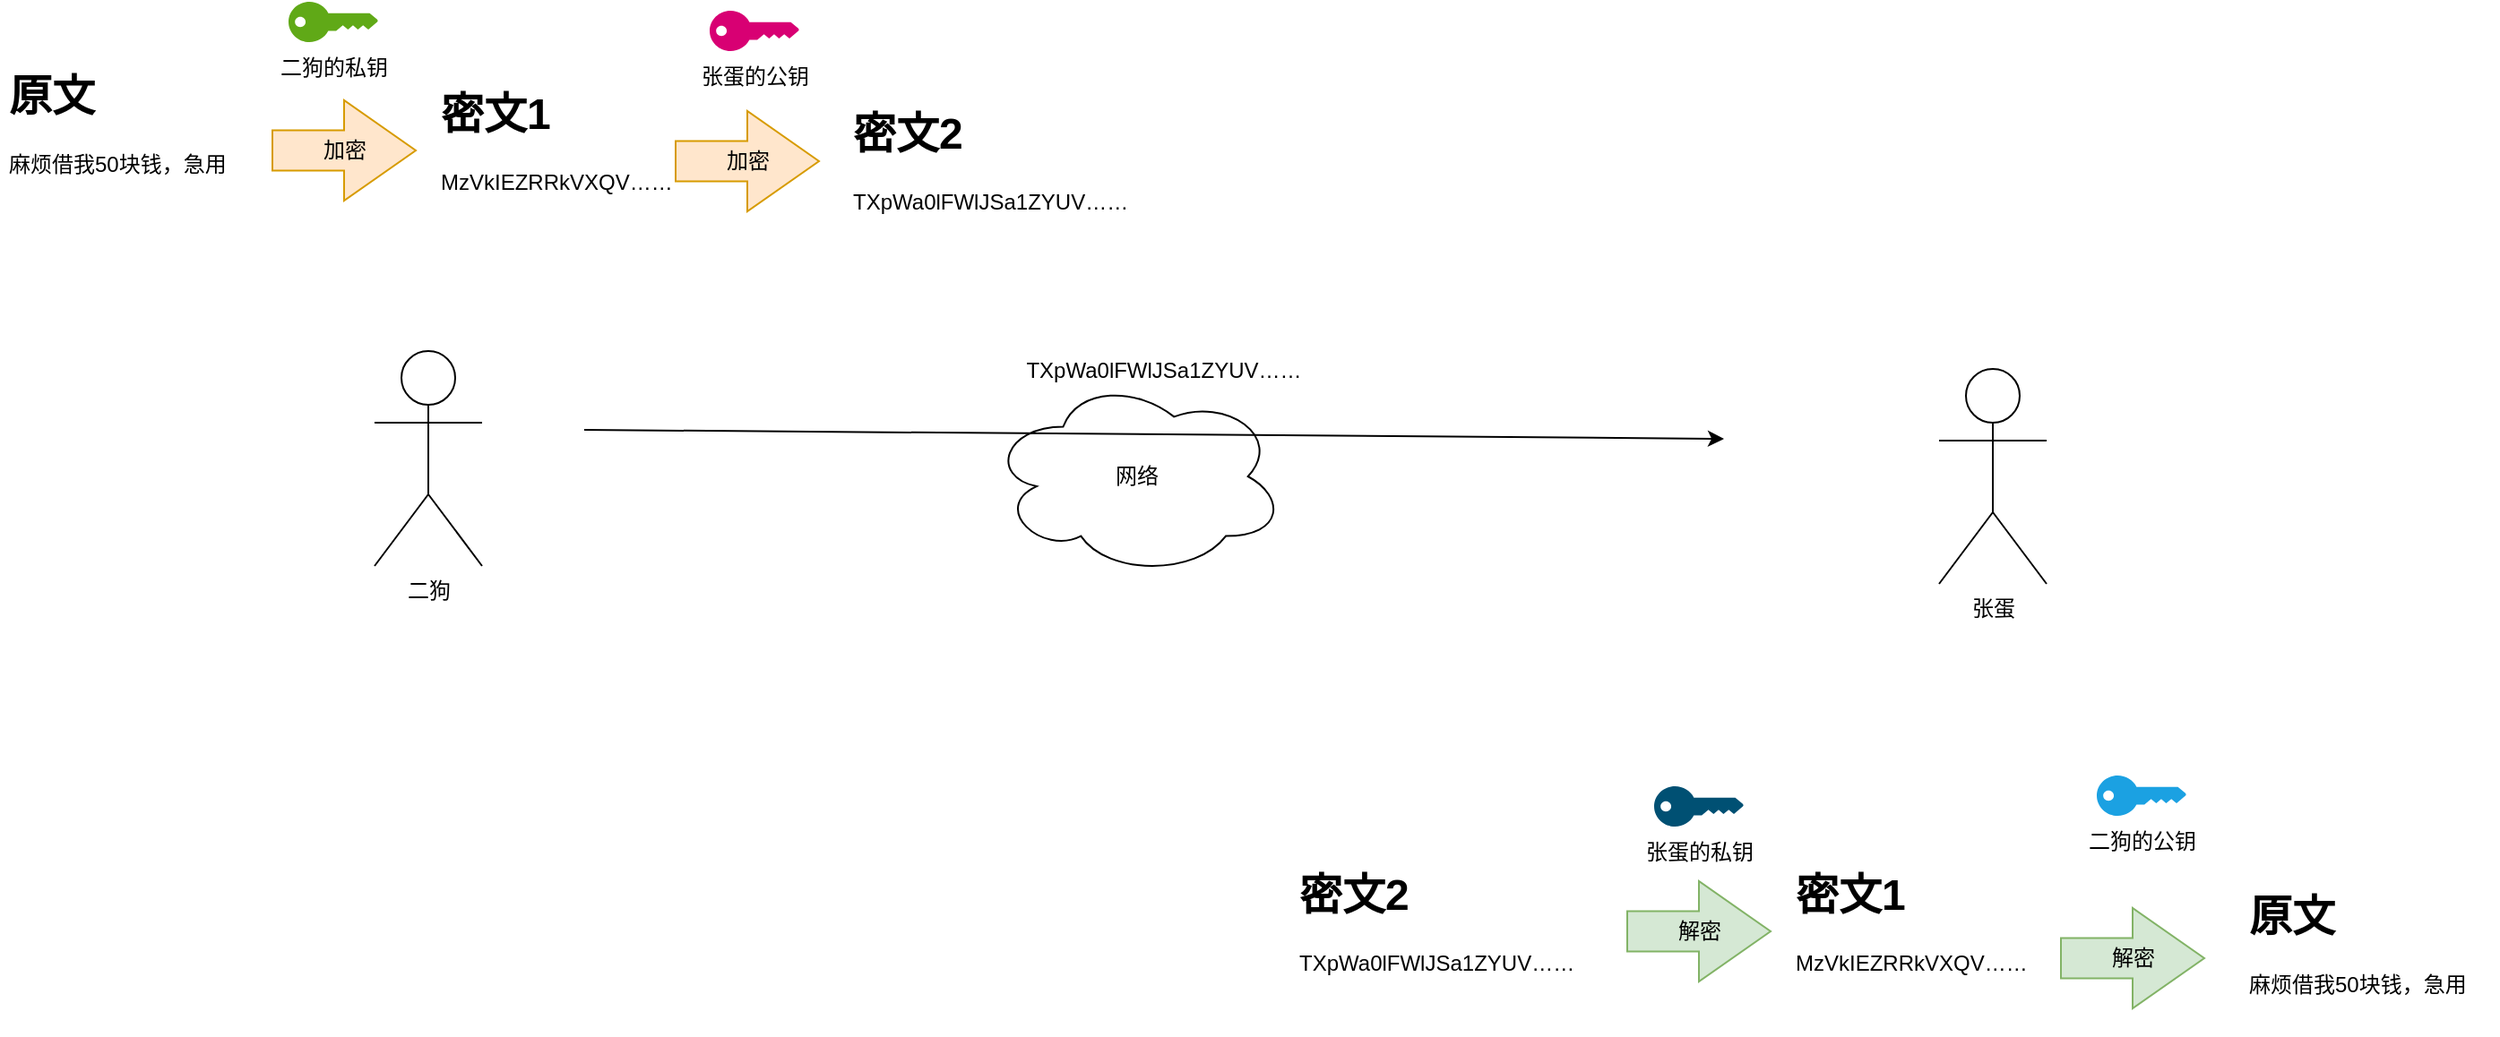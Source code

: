 <mxfile version="14.6.13" type="device"><diagram id="WeR1HejBkZmJ74gX768Q" name="第 1 页"><mxGraphModel dx="1527" dy="967" grid="0" gridSize="10" guides="1" tooltips="1" connect="1" arrows="1" fold="1" page="0" pageScale="1" pageWidth="827" pageHeight="1169" math="0" shadow="0"><root><mxCell id="0"/><mxCell id="1" parent="0"/><mxCell id="A0SJ4pFLdeGiKwQQ1cZg-1" value="张蛋" style="shape=umlActor;verticalLabelPosition=bottom;verticalAlign=top;html=1;outlineConnect=0;" parent="1" vertex="1"><mxGeometry x="1291" y="534" width="60" height="120" as="geometry"/></mxCell><mxCell id="A0SJ4pFLdeGiKwQQ1cZg-3" value="二狗" style="shape=umlActor;verticalLabelPosition=bottom;verticalAlign=top;html=1;outlineConnect=0;" parent="1" vertex="1"><mxGeometry x="418" y="524" width="60" height="120" as="geometry"/></mxCell><mxCell id="sydz7L7CQBzQm1Pxrb1v-2" value="二狗的私钥" style="points=[[0,0.5,0],[0.24,0,0],[0.5,0.28,0],[0.995,0.475,0],[0.5,0.72,0],[0.24,1,0]];verticalLabelPosition=bottom;html=1;verticalAlign=top;aspect=fixed;align=center;pointerEvents=1;shape=mxgraph.cisco19.key;fillColor=#60a917;strokeColor=#2D7600;" parent="1" vertex="1"><mxGeometry x="370" y="329" width="50" height="22.5" as="geometry"/></mxCell><mxCell id="sydz7L7CQBzQm1Pxrb1v-4" value="张蛋的私钥" style="points=[[0,0.5,0],[0.24,0,0],[0.5,0.28,0],[0.995,0.475,0],[0.5,0.72,0],[0.24,1,0]];verticalLabelPosition=bottom;html=1;verticalAlign=top;aspect=fixed;align=center;pointerEvents=1;shape=mxgraph.cisco19.key;fillColor=#005073;strokeColor=none;" parent="1" vertex="1"><mxGeometry x="1132" y="767" width="50" height="22.5" as="geometry"/></mxCell><mxCell id="ZOGdEhA6cFzDdCFdUNOd-1" value="张蛋的公钥" style="points=[[0,0.5,0],[0.24,0,0],[0.5,0.28,0],[0.995,0.475,0],[0.5,0.72,0],[0.24,1,0]];verticalLabelPosition=bottom;html=1;verticalAlign=top;aspect=fixed;align=center;pointerEvents=1;shape=mxgraph.cisco19.key;fillColor=#d80073;strokeColor=#A50040;" parent="1" vertex="1"><mxGeometry x="605" y="334" width="50" height="22.5" as="geometry"/></mxCell><mxCell id="ZOGdEhA6cFzDdCFdUNOd-2" value="二狗的公钥" style="points=[[0,0.5,0],[0.24,0,0],[0.5,0.28,0],[0.995,0.475,0],[0.5,0.72,0],[0.24,1,0]];verticalLabelPosition=bottom;html=1;verticalAlign=top;aspect=fixed;align=center;pointerEvents=1;shape=mxgraph.cisco19.key;fillColor=#1ba1e2;strokeColor=#006EAF;" parent="1" vertex="1"><mxGeometry x="1379" y="761" width="50" height="22.5" as="geometry"/></mxCell><mxCell id="cDE8J4u0ywNg2I81y4bi-1" value="&lt;h1&gt;原文&lt;/h1&gt;&lt;p&gt;&lt;span style=&quot;text-align: center&quot;&gt;麻烦借我50块钱，急用&lt;/span&gt;&lt;br&gt;&lt;/p&gt;" style="text;html=1;strokeColor=none;fillColor=none;spacing=5;spacingTop=-20;whiteSpace=wrap;overflow=hidden;rounded=0;" parent="1" vertex="1"><mxGeometry x="209" y="362" width="144" height="86" as="geometry"/></mxCell><mxCell id="cDE8J4u0ywNg2I81y4bi-3" value="加密" style="html=1;shadow=0;dashed=0;align=center;verticalAlign=middle;shape=mxgraph.arrows2.arrow;dy=0.6;dx=40;notch=0;fillColor=#ffe6cc;strokeColor=#d79b00;" parent="1" vertex="1"><mxGeometry x="361" y="384" width="80" height="56" as="geometry"/></mxCell><mxCell id="cDE8J4u0ywNg2I81y4bi-4" value="&lt;h1&gt;密文1&lt;/h1&gt;&lt;p&gt;MzVkIEZRRkVXQV……&lt;/p&gt;" style="text;html=1;strokeColor=none;fillColor=none;spacing=5;spacingTop=-20;whiteSpace=wrap;overflow=hidden;rounded=0;" parent="1" vertex="1"><mxGeometry x="449.5" y="372" width="145" height="85" as="geometry"/></mxCell><mxCell id="cDE8J4u0ywNg2I81y4bi-5" value="&lt;h1&gt;密文2&lt;/h1&gt;&lt;p&gt;TXpWa0lFWlJSa1ZYUV……&lt;/p&gt;" style="text;html=1;strokeColor=none;fillColor=none;spacing=5;spacingTop=-20;whiteSpace=wrap;overflow=hidden;rounded=0;" parent="1" vertex="1"><mxGeometry x="680" y="383" width="163" height="85" as="geometry"/></mxCell><mxCell id="cDE8J4u0ywNg2I81y4bi-6" value="加密" style="html=1;shadow=0;dashed=0;align=center;verticalAlign=middle;shape=mxgraph.arrows2.arrow;dy=0.6;dx=40;notch=0;fillColor=#ffe6cc;strokeColor=#d79b00;" parent="1" vertex="1"><mxGeometry x="586" y="390" width="80" height="56" as="geometry"/></mxCell><mxCell id="cDE8J4u0ywNg2I81y4bi-7" value="网络" style="ellipse;shape=cloud;whiteSpace=wrap;html=1;" parent="1" vertex="1"><mxGeometry x="761" y="538.5" width="165" height="111" as="geometry"/></mxCell><mxCell id="cDE8J4u0ywNg2I81y4bi-8" value="" style="endArrow=classic;html=1;" parent="1" edge="1"><mxGeometry width="50" height="50" relative="1" as="geometry"><mxPoint x="535" y="568" as="sourcePoint"/><mxPoint x="1171" y="573" as="targetPoint"/></mxGeometry></mxCell><mxCell id="cDE8J4u0ywNg2I81y4bi-9" value="&lt;span style=&quot;text-align: left&quot;&gt;TXpWa0lFWlJSa1ZYUV……&lt;/span&gt;" style="text;html=1;strokeColor=none;fillColor=none;align=center;verticalAlign=middle;whiteSpace=wrap;rounded=0;" parent="1" vertex="1"><mxGeometry x="773" y="524" width="171" height="22" as="geometry"/></mxCell><mxCell id="cDE8J4u0ywNg2I81y4bi-12" value="&lt;h1&gt;原文&lt;/h1&gt;&lt;p&gt;&lt;span style=&quot;text-align: center&quot;&gt;麻烦借我50块钱，急用&lt;/span&gt;&lt;br&gt;&lt;/p&gt;" style="text;html=1;strokeColor=none;fillColor=none;spacing=5;spacingTop=-20;whiteSpace=wrap;overflow=hidden;rounded=0;" parent="1" vertex="1"><mxGeometry x="1459" y="820" width="144" height="86" as="geometry"/></mxCell><mxCell id="cDE8J4u0ywNg2I81y4bi-13" value="解密" style="html=1;shadow=0;dashed=0;align=center;verticalAlign=middle;shape=mxgraph.arrows2.arrow;dy=0.6;dx=40;notch=0;fillColor=#d5e8d4;strokeColor=#82b366;" parent="1" vertex="1"><mxGeometry x="1117" y="820" width="80" height="56" as="geometry"/></mxCell><mxCell id="cDE8J4u0ywNg2I81y4bi-14" value="&lt;h1&gt;密文1&lt;/h1&gt;&lt;p&gt;MzVkIEZRRkVXQV……&lt;/p&gt;" style="text;html=1;strokeColor=none;fillColor=none;spacing=5;spacingTop=-20;whiteSpace=wrap;overflow=hidden;rounded=0;" parent="1" vertex="1"><mxGeometry x="1205.5" y="808" width="145" height="85" as="geometry"/></mxCell><mxCell id="cDE8J4u0ywNg2I81y4bi-15" value="&lt;h1&gt;密文2&lt;/h1&gt;&lt;p&gt;TXpWa0lFWlJSa1ZYUV……&lt;/p&gt;" style="text;html=1;strokeColor=none;fillColor=none;spacing=5;spacingTop=-20;whiteSpace=wrap;overflow=hidden;rounded=0;" parent="1" vertex="1"><mxGeometry x="929" y="808" width="163" height="85" as="geometry"/></mxCell><mxCell id="cDE8J4u0ywNg2I81y4bi-17" value="解密" style="html=1;shadow=0;dashed=0;align=center;verticalAlign=middle;shape=mxgraph.arrows2.arrow;dy=0.6;dx=40;notch=0;fillColor=#d5e8d4;strokeColor=#82b366;" parent="1" vertex="1"><mxGeometry x="1359" y="835" width="80" height="56" as="geometry"/></mxCell></root></mxGraphModel></diagram></mxfile>